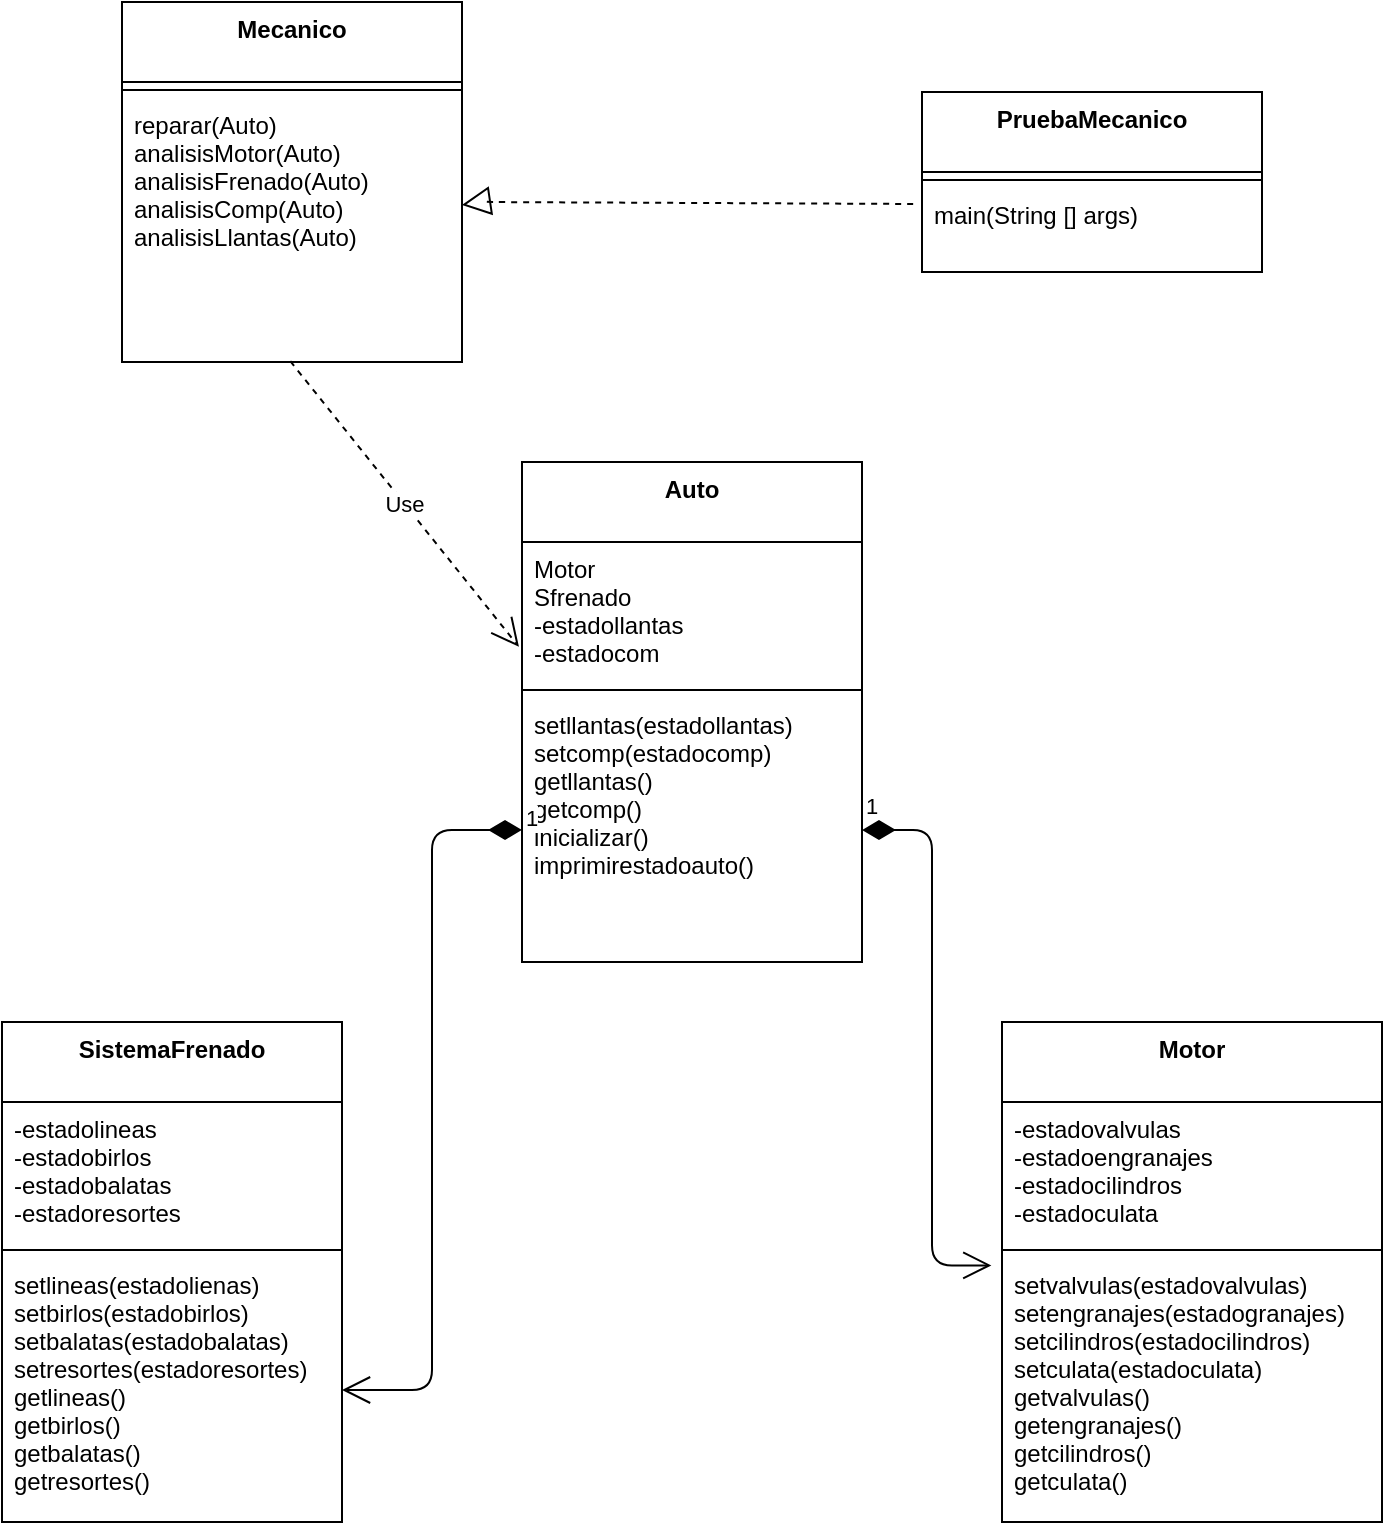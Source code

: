 <mxfile version="13.9.9" type="device"><diagram id="56wIVQB2YjooI2Ksamzr" name="Página-1"><mxGraphModel dx="852" dy="494" grid="1" gridSize="10" guides="1" tooltips="1" connect="1" arrows="1" fold="1" page="1" pageScale="1" pageWidth="1654" pageHeight="1169" math="0" shadow="0"><root><mxCell id="0"/><mxCell id="1" parent="0"/><mxCell id="ZFhkfSN4wTH-Zsa5IgvZ-1" value="SistemaFrenado" style="swimlane;fontStyle=1;align=center;verticalAlign=top;childLayout=stackLayout;horizontal=1;startSize=40;horizontalStack=0;resizeParent=1;resizeParentMax=0;resizeLast=0;collapsible=1;marginBottom=0;" parent="1" vertex="1"><mxGeometry x="440" y="790" width="170" height="250" as="geometry"/></mxCell><mxCell id="ZFhkfSN4wTH-Zsa5IgvZ-2" value="-estadolineas&#10;-estadobirlos&#10;-estadobalatas&#10;-estadoresortes" style="text;strokeColor=none;fillColor=none;align=left;verticalAlign=top;spacingLeft=4;spacingRight=4;overflow=hidden;rotatable=0;points=[[0,0.5],[1,0.5]];portConstraint=eastwest;" parent="ZFhkfSN4wTH-Zsa5IgvZ-1" vertex="1"><mxGeometry y="40" width="170" height="70" as="geometry"/></mxCell><mxCell id="ZFhkfSN4wTH-Zsa5IgvZ-3" value="" style="line;strokeWidth=1;fillColor=none;align=left;verticalAlign=middle;spacingTop=-1;spacingLeft=3;spacingRight=3;rotatable=0;labelPosition=right;points=[];portConstraint=eastwest;" parent="ZFhkfSN4wTH-Zsa5IgvZ-1" vertex="1"><mxGeometry y="110" width="170" height="8" as="geometry"/></mxCell><mxCell id="ZFhkfSN4wTH-Zsa5IgvZ-4" value="setlineas(estadolienas)&#10;setbirlos(estadobirlos)&#10;setbalatas(estadobalatas)&#10;setresortes(estadoresortes)&#10;getlineas()&#10;getbirlos()&#10;getbalatas()&#10;getresortes()" style="text;strokeColor=none;fillColor=none;align=left;verticalAlign=top;spacingLeft=4;spacingRight=4;overflow=hidden;rotatable=0;points=[[0,0.5],[1,0.5]];portConstraint=eastwest;" parent="ZFhkfSN4wTH-Zsa5IgvZ-1" vertex="1"><mxGeometry y="118" width="170" height="132" as="geometry"/></mxCell><mxCell id="ZFhkfSN4wTH-Zsa5IgvZ-5" value="Motor" style="swimlane;fontStyle=1;align=center;verticalAlign=top;childLayout=stackLayout;horizontal=1;startSize=40;horizontalStack=0;resizeParent=1;resizeParentMax=0;resizeLast=0;collapsible=1;marginBottom=0;" parent="1" vertex="1"><mxGeometry x="940" y="790" width="190" height="250" as="geometry"><mxRectangle x="1210" y="520" width="70" height="40" as="alternateBounds"/></mxGeometry></mxCell><mxCell id="ZFhkfSN4wTH-Zsa5IgvZ-6" value="-estadovalvulas&#10;-estadoengranajes&#10;-estadocilindros&#10;-estadoculata" style="text;strokeColor=none;fillColor=none;align=left;verticalAlign=top;spacingLeft=4;spacingRight=4;overflow=hidden;rotatable=0;points=[[0,0.5],[1,0.5]];portConstraint=eastwest;" parent="ZFhkfSN4wTH-Zsa5IgvZ-5" vertex="1"><mxGeometry y="40" width="190" height="70" as="geometry"/></mxCell><mxCell id="ZFhkfSN4wTH-Zsa5IgvZ-7" value="" style="line;strokeWidth=1;fillColor=none;align=left;verticalAlign=middle;spacingTop=-1;spacingLeft=3;spacingRight=3;rotatable=0;labelPosition=right;points=[];portConstraint=eastwest;" parent="ZFhkfSN4wTH-Zsa5IgvZ-5" vertex="1"><mxGeometry y="110" width="190" height="8" as="geometry"/></mxCell><mxCell id="ZFhkfSN4wTH-Zsa5IgvZ-8" value="setvalvulas(estadovalvulas)&#10;setengranajes(estadogranajes)&#10;setcilindros(estadocilindros)&#10;setculata(estadoculata)&#10;getvalvulas()&#10;getengranajes()&#10;getcilindros()&#10;getculata()" style="text;strokeColor=none;fillColor=none;align=left;verticalAlign=top;spacingLeft=4;spacingRight=4;overflow=hidden;rotatable=0;points=[[0,0.5],[1,0.5]];portConstraint=eastwest;" parent="ZFhkfSN4wTH-Zsa5IgvZ-5" vertex="1"><mxGeometry y="118" width="190" height="132" as="geometry"/></mxCell><mxCell id="ZFhkfSN4wTH-Zsa5IgvZ-9" value="Auto" style="swimlane;fontStyle=1;align=center;verticalAlign=top;childLayout=stackLayout;horizontal=1;startSize=40;horizontalStack=0;resizeParent=1;resizeParentMax=0;resizeLast=0;collapsible=1;marginBottom=0;" parent="1" vertex="1"><mxGeometry x="700" y="510" width="170" height="250" as="geometry"/></mxCell><mxCell id="ZFhkfSN4wTH-Zsa5IgvZ-10" value="Motor &#10;Sfrenado&#10;-estadollantas&#10;-estadocom" style="text;strokeColor=none;fillColor=none;align=left;verticalAlign=top;spacingLeft=4;spacingRight=4;overflow=hidden;rotatable=0;points=[[0,0.5],[1,0.5]];portConstraint=eastwest;" parent="ZFhkfSN4wTH-Zsa5IgvZ-9" vertex="1"><mxGeometry y="40" width="170" height="70" as="geometry"/></mxCell><mxCell id="ZFhkfSN4wTH-Zsa5IgvZ-11" value="" style="line;strokeWidth=1;fillColor=none;align=left;verticalAlign=middle;spacingTop=-1;spacingLeft=3;spacingRight=3;rotatable=0;labelPosition=right;points=[];portConstraint=eastwest;" parent="ZFhkfSN4wTH-Zsa5IgvZ-9" vertex="1"><mxGeometry y="110" width="170" height="8" as="geometry"/></mxCell><mxCell id="ZFhkfSN4wTH-Zsa5IgvZ-12" value="setllantas(estadollantas)&#10;setcomp(estadocomp)&#10;getllantas()&#10;getcomp()&#10;inicializar()&#10;imprimirestadoauto()" style="text;strokeColor=none;fillColor=none;align=left;verticalAlign=top;spacingLeft=4;spacingRight=4;overflow=hidden;rotatable=0;points=[[0,0.5],[1,0.5]];portConstraint=eastwest;" parent="ZFhkfSN4wTH-Zsa5IgvZ-9" vertex="1"><mxGeometry y="118" width="170" height="132" as="geometry"/></mxCell><mxCell id="ZFhkfSN4wTH-Zsa5IgvZ-19" value="1" style="endArrow=open;html=1;endSize=12;startArrow=diamondThin;startSize=14;startFill=1;edgeStyle=orthogonalEdgeStyle;align=left;verticalAlign=bottom;entryX=-0.028;entryY=0.028;entryDx=0;entryDy=0;entryPerimeter=0;exitX=1;exitY=0.5;exitDx=0;exitDy=0;" parent="1" source="ZFhkfSN4wTH-Zsa5IgvZ-12" target="ZFhkfSN4wTH-Zsa5IgvZ-8" edge="1"><mxGeometry x="-1" y="3" relative="1" as="geometry"><mxPoint x="900" y="780" as="sourcePoint"/><mxPoint x="1060" y="780" as="targetPoint"/></mxGeometry></mxCell><mxCell id="ZFhkfSN4wTH-Zsa5IgvZ-20" value="1" style="endArrow=open;html=1;endSize=12;startArrow=diamondThin;startSize=14;startFill=1;edgeStyle=orthogonalEdgeStyle;align=left;verticalAlign=bottom;exitX=0;exitY=0.5;exitDx=0;exitDy=0;entryX=1;entryY=0.5;entryDx=0;entryDy=0;" parent="1" source="ZFhkfSN4wTH-Zsa5IgvZ-12" target="ZFhkfSN4wTH-Zsa5IgvZ-4" edge="1"><mxGeometry x="-1" y="3" relative="1" as="geometry"><mxPoint x="560" y="720" as="sourcePoint"/><mxPoint x="625" y="950" as="targetPoint"/></mxGeometry></mxCell><mxCell id="ZFhkfSN4wTH-Zsa5IgvZ-25" value="" style="endArrow=block;dashed=1;endFill=0;endSize=12;html=1;exitX=-0.026;exitY=0.19;exitDx=0;exitDy=0;exitPerimeter=0;" parent="1" source="ZFhkfSN4wTH-Zsa5IgvZ-24" target="ZFhkfSN4wTH-Zsa5IgvZ-16" edge="1"><mxGeometry width="160" relative="1" as="geometry"><mxPoint x="900" y="290" as="sourcePoint"/><mxPoint x="680" y="360" as="targetPoint"/><Array as="points"><mxPoint x="680" y="380"/></Array></mxGeometry></mxCell><mxCell id="ZFhkfSN4wTH-Zsa5IgvZ-13" value="Mecanico" style="swimlane;fontStyle=1;align=center;verticalAlign=top;childLayout=stackLayout;horizontal=1;startSize=40;horizontalStack=0;resizeParent=1;resizeParentMax=0;resizeLast=0;collapsible=1;marginBottom=0;" parent="1" vertex="1"><mxGeometry x="500" y="280" width="170" height="180" as="geometry"/></mxCell><mxCell id="ZFhkfSN4wTH-Zsa5IgvZ-15" value="" style="line;strokeWidth=1;fillColor=none;align=left;verticalAlign=middle;spacingTop=-1;spacingLeft=3;spacingRight=3;rotatable=0;labelPosition=right;points=[];portConstraint=eastwest;" parent="ZFhkfSN4wTH-Zsa5IgvZ-13" vertex="1"><mxGeometry y="40" width="170" height="8" as="geometry"/></mxCell><mxCell id="ZFhkfSN4wTH-Zsa5IgvZ-16" value="reparar(Auto)&#10;analisisMotor(Auto)&#10;analisisFrenado(Auto)&#10;analisisComp(Auto)&#10;analisisLlantas(Auto)" style="text;strokeColor=none;fillColor=none;align=left;verticalAlign=top;spacingLeft=4;spacingRight=4;overflow=hidden;rotatable=0;points=[[0,0.5],[1,0.5]];portConstraint=eastwest;" parent="ZFhkfSN4wTH-Zsa5IgvZ-13" vertex="1"><mxGeometry y="48" width="170" height="132" as="geometry"/></mxCell><mxCell id="ZFhkfSN4wTH-Zsa5IgvZ-26" value="Use" style="endArrow=open;endSize=12;dashed=1;html=1;exitX=0.495;exitY=0.997;exitDx=0;exitDy=0;exitPerimeter=0;entryX=-0.009;entryY=0.749;entryDx=0;entryDy=0;entryPerimeter=0;" parent="1" source="ZFhkfSN4wTH-Zsa5IgvZ-16" target="ZFhkfSN4wTH-Zsa5IgvZ-10" edge="1"><mxGeometry width="160" relative="1" as="geometry"><mxPoint x="580" y="670" as="sourcePoint"/><mxPoint x="584" y="590" as="targetPoint"/></mxGeometry></mxCell><mxCell id="ZFhkfSN4wTH-Zsa5IgvZ-22" value="PruebaMecanico" style="swimlane;fontStyle=1;align=center;verticalAlign=top;childLayout=stackLayout;horizontal=1;startSize=40;horizontalStack=0;resizeParent=1;resizeParentMax=0;resizeLast=0;collapsible=1;marginBottom=0;" parent="1" vertex="1"><mxGeometry x="900" y="325" width="170" height="90" as="geometry"/></mxCell><mxCell id="ZFhkfSN4wTH-Zsa5IgvZ-23" value="" style="line;strokeWidth=1;fillColor=none;align=left;verticalAlign=middle;spacingTop=-1;spacingLeft=3;spacingRight=3;rotatable=0;labelPosition=right;points=[];portConstraint=eastwest;" parent="ZFhkfSN4wTH-Zsa5IgvZ-22" vertex="1"><mxGeometry y="40" width="170" height="8" as="geometry"/></mxCell><mxCell id="ZFhkfSN4wTH-Zsa5IgvZ-24" value="main(String [] args)&#10;" style="text;strokeColor=none;fillColor=none;align=left;verticalAlign=top;spacingLeft=4;spacingRight=4;overflow=hidden;rotatable=0;points=[[0,0.5],[1,0.5]];portConstraint=eastwest;" parent="ZFhkfSN4wTH-Zsa5IgvZ-22" vertex="1"><mxGeometry y="48" width="170" height="42" as="geometry"/></mxCell></root></mxGraphModel></diagram></mxfile>